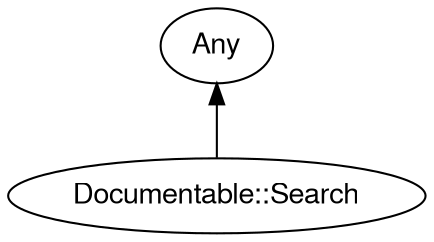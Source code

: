 digraph "perl6-type-graph" {
    rankdir=BT;
    splines=polyline;
    overlap=false; 
    // Types
    "Documentable::Search" [color="#000000", fontcolor="#000000", href="/type/Documentable::Search", fontname="FreeSans"];
    "Any" [color="#000000", fontcolor="#000000", href="/type/Any", fontname="FreeSans"];

    // Superclasses
    "Documentable::Search" -> "Any" [color="#000000"];

    // Roles
}
